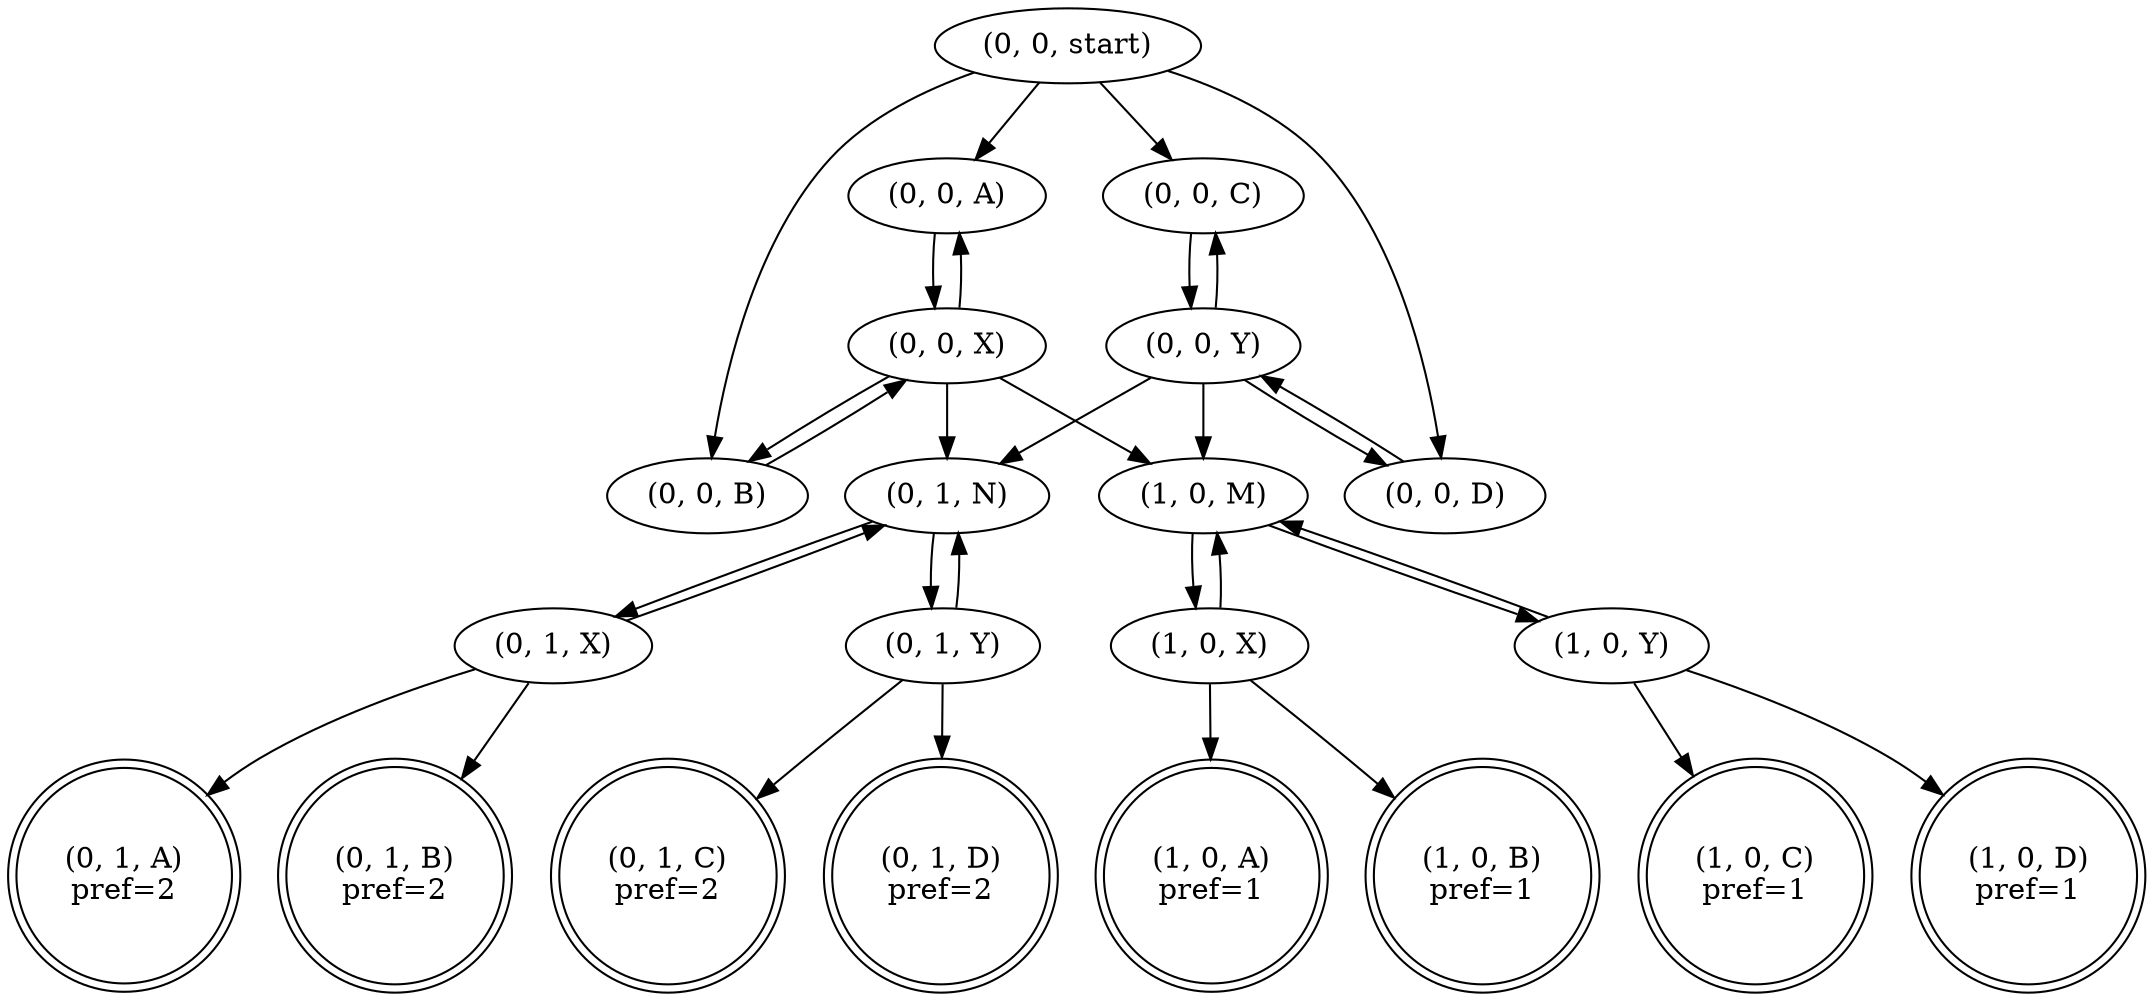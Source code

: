 digraph G {
0 [label="(0, 0, start)"];
1 [label="(0, 0, A)"];
2 [label="(0, 0, B)"];
3 [label="(0, 0, C)"];
4 [label="(0, 0, D)"];
5 [label="(0, 0, X)"];
6 [label="(0, 0, Y)"];
7 [label="(0, 1, N)"];
8 [label="(0, 1, X)"];
9 [label="(0, 1, Y)"];
10 [shape=doublecircle, style=filled, label="(0, 1, A)
pref=2", fillcolor="#FFFFFFFF"];
11 [shape=doublecircle, style=filled, label="(0, 1, B)
pref=2", fillcolor="#FFFFFFFF"];
12 [shape=doublecircle, style=filled, label="(0, 1, C)
pref=2", fillcolor="#FFFFFFFF"];
13 [shape=doublecircle, style=filled, label="(0, 1, D)
pref=2", fillcolor="#FFFFFFFF"];
14 [label="(1, 0, M)"];
15 [label="(1, 0, X)"];
16 [label="(1, 0, Y)"];
17 [shape=doublecircle, style=filled, label="(1, 0, A)
pref=1", fillcolor="#FFFFFFFF"];
18 [shape=doublecircle, style=filled, label="(1, 0, B)
pref=1", fillcolor="#FFFFFFFF"];
19 [shape=doublecircle, style=filled, label="(1, 0, C)
pref=1", fillcolor="#FFFFFFFF"];
20 [shape=doublecircle, style=filled, label="(1, 0, D)
pref=1", fillcolor="#FFFFFFFF"];
0 -> 1 [ ];
0 -> 2 [ ];
0 -> 3 [ ];
0 -> 4 [ ];
1 -> 5 [ ];
2 -> 5 [ ];
3 -> 6 [ ];
4 -> 6 [ ];
5 -> 1 [ ];
5 -> 2 [ ];
5 -> 14 [ ];
5 -> 7 [ ];
6 -> 3 [ ];
6 -> 4 [ ];
6 -> 14 [ ];
6 -> 7 [ ];
7 -> 8 [ ];
7 -> 9 [ ];
8 -> 10 [ ];
8 -> 11 [ ];
8 -> 7 [ ];
9 -> 12 [ ];
9 -> 13 [ ];
9 -> 7 [ ];
14 -> 15 [ ];
14 -> 16 [ ];
15 -> 17 [ ];
15 -> 18 [ ];
15 -> 14 [ ];
16 -> 19 [ ];
16 -> 20 [ ];
16 -> 14 [ ];
}

